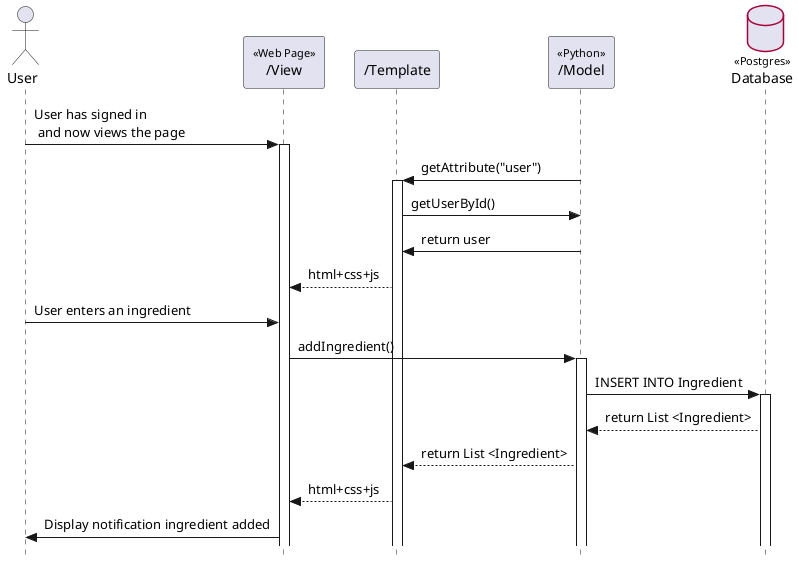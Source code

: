 @startuml customerViewsProductPage

' === Style Tweaks ===

skinparam {
  Style StrictUML
  RoundCorner 5
  ParticipantPadding 10
  Padding 2
  SequenceStereotype {
    Font {
      Size 11
      Style plain
    }
  }
  Database {
	BorderColor #A80036
  }
}


' === Actors / Participants

actor "User" as user
participant "/View" as view << Web Page >>
participant "/Template" as template
participant "/Model" as model << Python >>
database "Database" as db <<Postgres>>


' === Interactions ===

user -> view++ : User has signed in\n and now views the page

model -> template++ : getAttribute("user")
template -> model : getUserById()
model -> template : return user
template --> view : html+css+js


user -> view : User enters an ingredient
view -> model++ : addIngredient()
model -> db++ : INSERT INTO Ingredient
db --> model : return List <Ingredient>
model --> template : return List <Ingredient>
template --> view : html+css+js

view -> user : Display notification ingredient added


@enduml